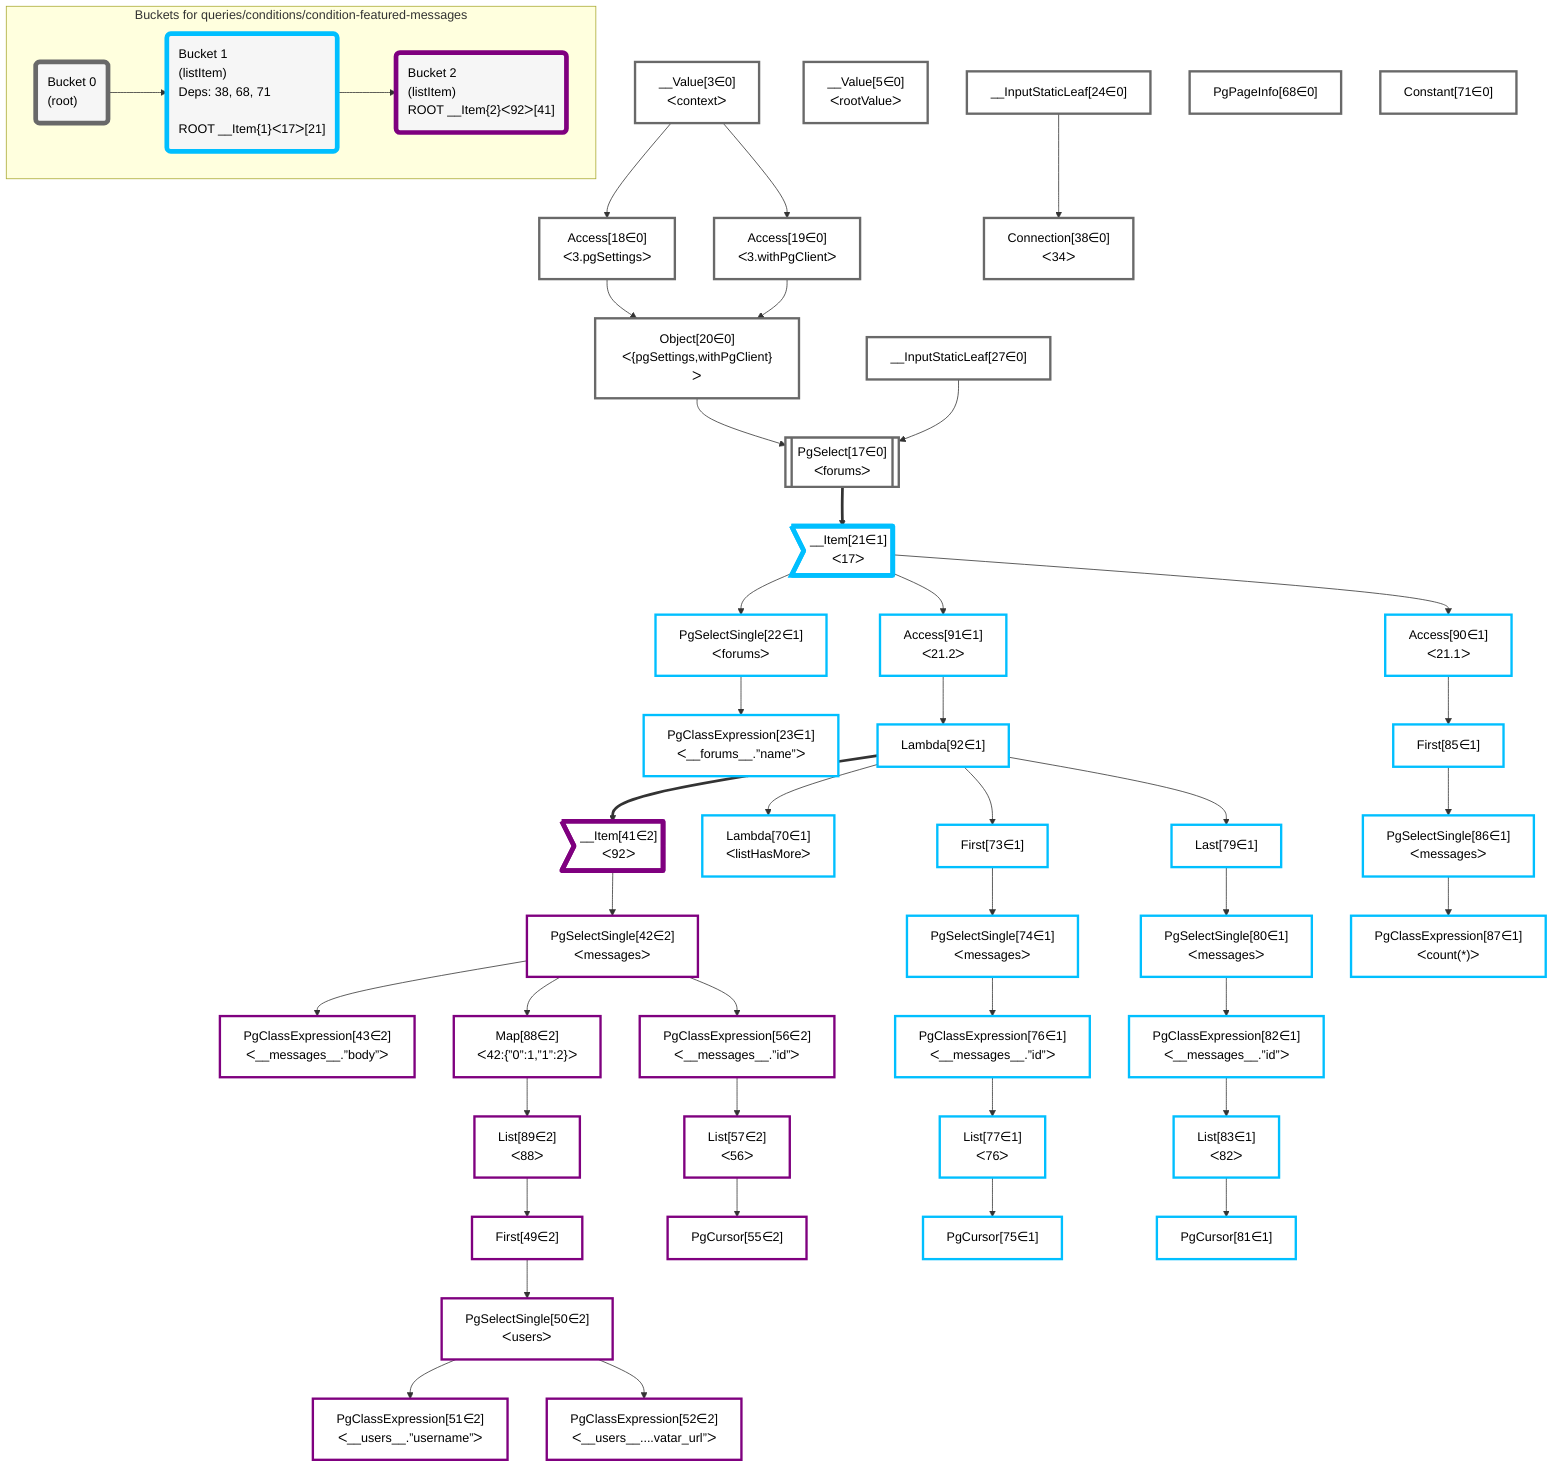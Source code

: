 graph TD
    classDef path fill:#eee,stroke:#000,color:#000
    classDef plan fill:#fff,stroke-width:3px,color:#000
    classDef itemplan fill:#fff,stroke-width:6px,color:#000
    classDef sideeffectplan fill:#f00,stroke-width:6px,color:#000
    classDef bucket fill:#f6f6f6,color:#000,stroke-width:6px,text-align:left


    %% define steps
    __Value3["__Value[3∈0]<br />ᐸcontextᐳ"]:::plan
    __Value5["__Value[5∈0]<br />ᐸrootValueᐳ"]:::plan
    Access18["Access[18∈0]<br />ᐸ3.pgSettingsᐳ"]:::plan
    Access19["Access[19∈0]<br />ᐸ3.withPgClientᐳ"]:::plan
    Object20["Object[20∈0]<br />ᐸ{pgSettings,withPgClient}ᐳ"]:::plan
    __InputStaticLeaf27["__InputStaticLeaf[27∈0]"]:::plan
    PgSelect17[["PgSelect[17∈0]<br />ᐸforumsᐳ"]]:::plan
    __Item21>"__Item[21∈1]<br />ᐸ17ᐳ"]:::itemplan
    PgSelectSingle22["PgSelectSingle[22∈1]<br />ᐸforumsᐳ"]:::plan
    PgClassExpression23["PgClassExpression[23∈1]<br />ᐸ__forums__.”name”ᐳ"]:::plan
    __InputStaticLeaf24["__InputStaticLeaf[24∈0]"]:::plan
    Connection38["Connection[38∈0]<br />ᐸ34ᐳ"]:::plan
    Access91["Access[91∈1]<br />ᐸ21.2ᐳ"]:::plan
    Lambda92["Lambda[92∈1]"]:::plan
    __Item41>"__Item[41∈2]<br />ᐸ92ᐳ"]:::itemplan
    PgSelectSingle42["PgSelectSingle[42∈2]<br />ᐸmessagesᐳ"]:::plan
    PgClassExpression43["PgClassExpression[43∈2]<br />ᐸ__messages__.”body”ᐳ"]:::plan
    Map88["Map[88∈2]<br />ᐸ42:{”0”:1,”1”:2}ᐳ"]:::plan
    List89["List[89∈2]<br />ᐸ88ᐳ"]:::plan
    First49["First[49∈2]"]:::plan
    PgSelectSingle50["PgSelectSingle[50∈2]<br />ᐸusersᐳ"]:::plan
    PgClassExpression51["PgClassExpression[51∈2]<br />ᐸ__users__.”username”ᐳ"]:::plan
    PgClassExpression52["PgClassExpression[52∈2]<br />ᐸ__users__....vatar_url”ᐳ"]:::plan
    PgClassExpression56["PgClassExpression[56∈2]<br />ᐸ__messages__.”id”ᐳ"]:::plan
    List57["List[57∈2]<br />ᐸ56ᐳ"]:::plan
    PgCursor55["PgCursor[55∈2]"]:::plan
    PgPageInfo68["PgPageInfo[68∈0]"]:::plan
    Lambda70["Lambda[70∈1]<br />ᐸlistHasMoreᐳ"]:::plan
    Constant71["Constant[71∈0]"]:::plan
    First73["First[73∈1]"]:::plan
    PgSelectSingle74["PgSelectSingle[74∈1]<br />ᐸmessagesᐳ"]:::plan
    PgClassExpression76["PgClassExpression[76∈1]<br />ᐸ__messages__.”id”ᐳ"]:::plan
    List77["List[77∈1]<br />ᐸ76ᐳ"]:::plan
    PgCursor75["PgCursor[75∈1]"]:::plan
    Last79["Last[79∈1]"]:::plan
    PgSelectSingle80["PgSelectSingle[80∈1]<br />ᐸmessagesᐳ"]:::plan
    PgClassExpression82["PgClassExpression[82∈1]<br />ᐸ__messages__.”id”ᐳ"]:::plan
    List83["List[83∈1]<br />ᐸ82ᐳ"]:::plan
    PgCursor81["PgCursor[81∈1]"]:::plan
    Access90["Access[90∈1]<br />ᐸ21.1ᐳ"]:::plan
    First85["First[85∈1]"]:::plan
    PgSelectSingle86["PgSelectSingle[86∈1]<br />ᐸmessagesᐳ"]:::plan
    PgClassExpression87["PgClassExpression[87∈1]<br />ᐸcount(*)ᐳ"]:::plan

    %% plan dependencies
    __Value3 --> Access18
    __Value3 --> Access19
    Access18 & Access19 --> Object20
    Object20 & __InputStaticLeaf27 --> PgSelect17
    PgSelect17 ==> __Item21
    __Item21 --> PgSelectSingle22
    PgSelectSingle22 --> PgClassExpression23
    __InputStaticLeaf24 --> Connection38
    __Item21 --> Access91
    Access91 --> Lambda92
    Lambda92 ==> __Item41
    __Item41 --> PgSelectSingle42
    PgSelectSingle42 --> PgClassExpression43
    PgSelectSingle42 --> Map88
    Map88 --> List89
    List89 --> First49
    First49 --> PgSelectSingle50
    PgSelectSingle50 --> PgClassExpression51
    PgSelectSingle50 --> PgClassExpression52
    PgSelectSingle42 --> PgClassExpression56
    PgClassExpression56 --> List57
    List57 --> PgCursor55
    Lambda92 --> Lambda70
    Lambda92 --> First73
    First73 --> PgSelectSingle74
    PgSelectSingle74 --> PgClassExpression76
    PgClassExpression76 --> List77
    List77 --> PgCursor75
    Lambda92 --> Last79
    Last79 --> PgSelectSingle80
    PgSelectSingle80 --> PgClassExpression82
    PgClassExpression82 --> List83
    List83 --> PgCursor81
    __Item21 --> Access90
    Access90 --> First85
    First85 --> PgSelectSingle86
    PgSelectSingle86 --> PgClassExpression87

    subgraph "Buckets for queries/conditions/condition-featured-messages"
    Bucket0("Bucket 0<br />(root)"):::bucket
    classDef bucket0 stroke:#696969
    class Bucket0,__Value3,__Value5,PgSelect17,Access18,Access19,Object20,__InputStaticLeaf24,__InputStaticLeaf27,Connection38,PgPageInfo68,Constant71 bucket0
    Bucket1("Bucket 1<br />(listItem)<br />Deps: 38, 68, 71<br /><br />ROOT __Item{1}ᐸ17ᐳ[21]"):::bucket
    classDef bucket1 stroke:#00bfff
    class Bucket1,__Item21,PgSelectSingle22,PgClassExpression23,Lambda70,First73,PgSelectSingle74,PgCursor75,PgClassExpression76,List77,Last79,PgSelectSingle80,PgCursor81,PgClassExpression82,List83,First85,PgSelectSingle86,PgClassExpression87,Access90,Access91,Lambda92 bucket1
    Bucket2("Bucket 2<br />(listItem)<br />ROOT __Item{2}ᐸ92ᐳ[41]"):::bucket
    classDef bucket2 stroke:#7f007f
    class Bucket2,__Item41,PgSelectSingle42,PgClassExpression43,First49,PgSelectSingle50,PgClassExpression51,PgClassExpression52,PgCursor55,PgClassExpression56,List57,Map88,List89 bucket2
    Bucket0 --> Bucket1
    Bucket1 --> Bucket2
    end